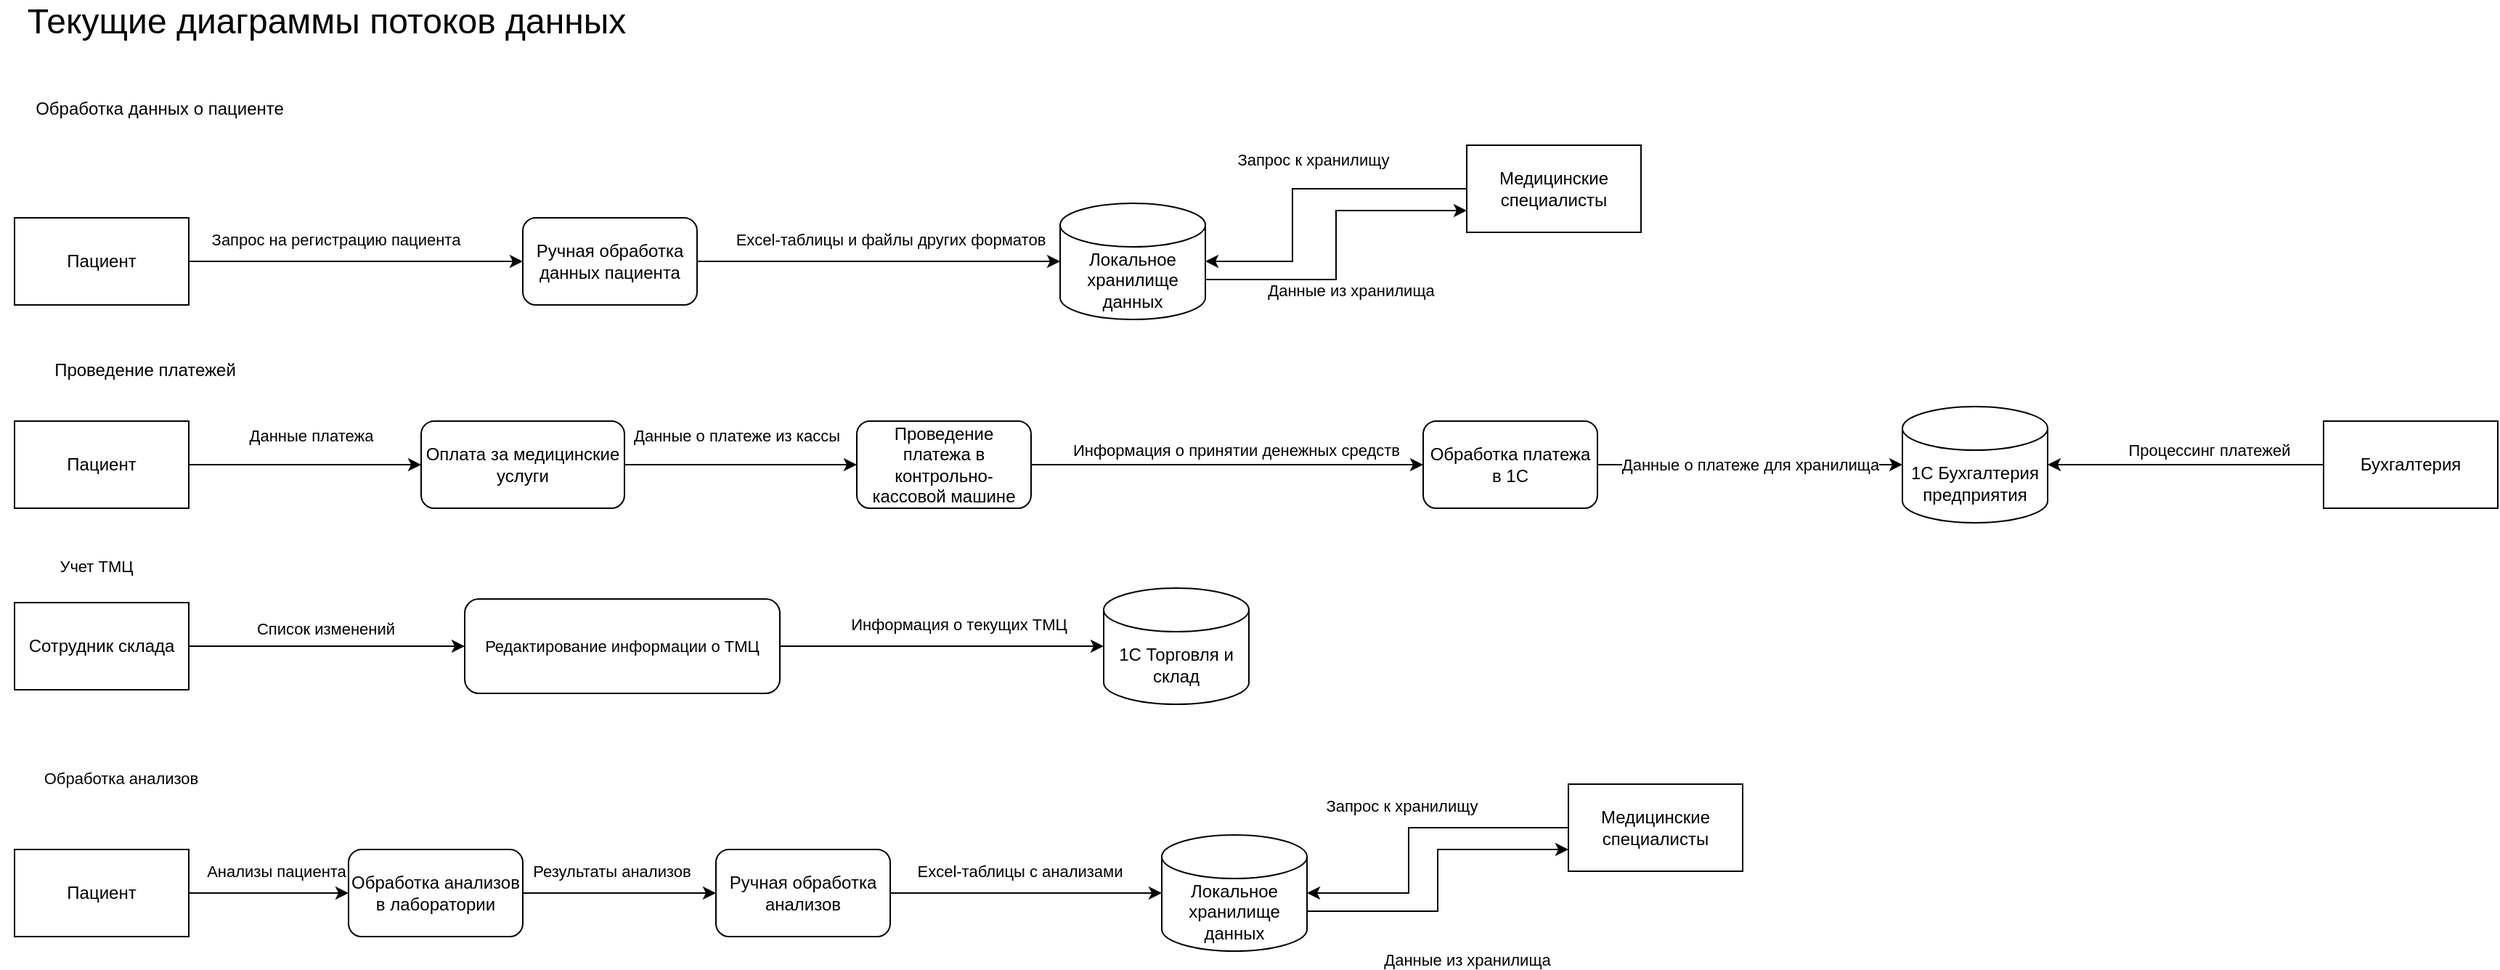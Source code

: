 <mxfile version="26.0.16">
  <diagram name="Страница — 1" id="5H-hBNvwUbpA375HUfUg">
    <mxGraphModel dx="556" dy="326" grid="1" gridSize="10" guides="1" tooltips="1" connect="1" arrows="1" fold="1" page="1" pageScale="1" pageWidth="827" pageHeight="1169" math="0" shadow="0">
      <root>
        <mxCell id="0" />
        <mxCell id="1" parent="0" />
        <mxCell id="QS6wYorZDuto70AmAxFD-2" value="&lt;font style=&quot;font-size: 24px;&quot;&gt;Текущие диаграммы потоков данных&lt;/font&gt;" style="text;html=1;align=center;verticalAlign=middle;whiteSpace=wrap;rounded=0;" parent="1" vertex="1">
          <mxGeometry x="10" y="10" width="450" height="30" as="geometry" />
        </mxCell>
        <mxCell id="mwo5x5l21UHLlRWF8Dnc-3" value="Данные из хранилища" style="edgeStyle=orthogonalEdgeStyle;rounded=0;orthogonalLoop=1;jettySize=auto;html=1;exitX=1;exitY=0;exitDx=0;exitDy=52.5;exitPerimeter=0;entryX=0;entryY=0.75;entryDx=0;entryDy=0;" edge="1" parent="1" source="QS6wYorZDuto70AmAxFD-5" target="QS6wYorZDuto70AmAxFD-27">
          <mxGeometry x="-0.191" y="-38" relative="1" as="geometry">
            <Array as="points">
              <mxPoint x="1000" y="637" />
              <mxPoint x="1000" y="595" />
            </Array>
            <mxPoint x="-18" y="33" as="offset" />
          </mxGeometry>
        </mxCell>
        <mxCell id="QS6wYorZDuto70AmAxFD-5" value="Локальное хранилище данных" style="shape=cylinder3;whiteSpace=wrap;html=1;boundedLbl=1;backgroundOutline=1;size=15;" parent="1" vertex="1">
          <mxGeometry x="810" y="585" width="100" height="80" as="geometry" />
        </mxCell>
        <mxCell id="QS6wYorZDuto70AmAxFD-22" value="Сотрудник склада" style="rounded=0;whiteSpace=wrap;html=1;" parent="1" vertex="1">
          <mxGeometry x="20" y="425" width="120" height="60" as="geometry" />
        </mxCell>
        <mxCell id="QS6wYorZDuto70AmAxFD-92" style="edgeStyle=orthogonalEdgeStyle;rounded=0;orthogonalLoop=1;jettySize=auto;html=1;exitX=1;exitY=0.5;exitDx=0;exitDy=0;entryX=0;entryY=0.5;entryDx=0;entryDy=0;" parent="1" source="q35OqRyjjlaC8kFbtdeE-2" target="QS6wYorZDuto70AmAxFD-91" edge="1">
          <mxGeometry relative="1" as="geometry">
            <mxPoint x="290" y="625" as="sourcePoint" />
          </mxGeometry>
        </mxCell>
        <mxCell id="QS6wYorZDuto70AmAxFD-94" value="Результаты анализов" style="edgeLabel;html=1;align=center;verticalAlign=middle;resizable=0;points=[];" parent="QS6wYorZDuto70AmAxFD-92" vertex="1" connectable="0">
          <mxGeometry x="0.297" y="5" relative="1" as="geometry">
            <mxPoint x="-26" y="-10" as="offset" />
          </mxGeometry>
        </mxCell>
        <mxCell id="QS6wYorZDuto70AmAxFD-24" value="1C Торговля и склад" style="shape=cylinder3;whiteSpace=wrap;html=1;boundedLbl=1;backgroundOutline=1;size=15;" parent="1" vertex="1">
          <mxGeometry x="770" y="415" width="100" height="80" as="geometry" />
        </mxCell>
        <mxCell id="QS6wYorZDuto70AmAxFD-25" style="edgeStyle=orthogonalEdgeStyle;rounded=0;orthogonalLoop=1;jettySize=auto;html=1;exitX=1;exitY=0.5;exitDx=0;exitDy=0;entryX=0;entryY=0.5;entryDx=0;entryDy=0;" parent="1" source="QS6wYorZDuto70AmAxFD-22" target="QS6wYorZDuto70AmAxFD-86" edge="1">
          <mxGeometry relative="1" as="geometry" />
        </mxCell>
        <mxCell id="QS6wYorZDuto70AmAxFD-89" value="Список изменений" style="edgeLabel;html=1;align=center;verticalAlign=middle;resizable=0;points=[];" parent="QS6wYorZDuto70AmAxFD-25" vertex="1" connectable="0">
          <mxGeometry x="0.213" y="-1" relative="1" as="geometry">
            <mxPoint x="-21" y="-13" as="offset" />
          </mxGeometry>
        </mxCell>
        <mxCell id="QS6wYorZDuto70AmAxFD-27" value="Медицинские специалисты" style="rounded=0;whiteSpace=wrap;html=1;" parent="1" vertex="1">
          <mxGeometry x="1090" y="550" width="120" height="60" as="geometry" />
        </mxCell>
        <mxCell id="QS6wYorZDuto70AmAxFD-28" style="edgeStyle=orthogonalEdgeStyle;rounded=0;orthogonalLoop=1;jettySize=auto;html=1;exitX=0;exitY=0.5;exitDx=0;exitDy=0;entryX=1;entryY=0.5;entryDx=0;entryDy=0;entryPerimeter=0;" parent="1" source="QS6wYorZDuto70AmAxFD-27" target="QS6wYorZDuto70AmAxFD-5" edge="1">
          <mxGeometry relative="1" as="geometry">
            <Array as="points">
              <mxPoint x="980" y="580" />
              <mxPoint x="980" y="625" />
            </Array>
          </mxGeometry>
        </mxCell>
        <mxCell id="QS6wYorZDuto70AmAxFD-82" value="Запрос к хранилищу" style="edgeLabel;html=1;align=center;verticalAlign=middle;resizable=0;points=[];" parent="QS6wYorZDuto70AmAxFD-28" vertex="1" connectable="0">
          <mxGeometry x="-0.11" y="-5" relative="1" as="geometry">
            <mxPoint x="-15" y="-10" as="offset" />
          </mxGeometry>
        </mxCell>
        <mxCell id="QS6wYorZDuto70AmAxFD-33" value="Обработка данных о пациенте" style="text;html=1;align=center;verticalAlign=middle;whiteSpace=wrap;rounded=0;" parent="1" vertex="1">
          <mxGeometry x="20" y="70" width="200" height="30" as="geometry" />
        </mxCell>
        <mxCell id="QS6wYorZDuto70AmAxFD-34" style="edgeStyle=orthogonalEdgeStyle;rounded=0;orthogonalLoop=1;jettySize=auto;html=1;exitX=1;exitY=0.5;exitDx=0;exitDy=0;entryX=0;entryY=0.5;entryDx=0;entryDy=0;" parent="1" source="QS6wYorZDuto70AmAxFD-38" target="QS6wYorZDuto70AmAxFD-39" edge="1">
          <mxGeometry relative="1" as="geometry" />
        </mxCell>
        <mxCell id="QS6wYorZDuto70AmAxFD-35" value="Запрос на регистрацию пациента" style="edgeLabel;html=1;align=center;verticalAlign=middle;resizable=0;points=[];" parent="QS6wYorZDuto70AmAxFD-34" vertex="1" connectable="0">
          <mxGeometry x="-0.173" y="2" relative="1" as="geometry">
            <mxPoint x="6" y="-13" as="offset" />
          </mxGeometry>
        </mxCell>
        <mxCell id="QS6wYorZDuto70AmAxFD-38" value="Пациент" style="rounded=0;whiteSpace=wrap;html=1;" parent="1" vertex="1">
          <mxGeometry x="20" y="160" width="120" height="60" as="geometry" />
        </mxCell>
        <mxCell id="QS6wYorZDuto70AmAxFD-39" value="Ручная обработка данных пациента" style="rounded=1;whiteSpace=wrap;html=1;" parent="1" vertex="1">
          <mxGeometry x="370" y="160" width="120" height="60" as="geometry" />
        </mxCell>
        <mxCell id="mwo5x5l21UHLlRWF8Dnc-1" style="edgeStyle=orthogonalEdgeStyle;rounded=0;orthogonalLoop=1;jettySize=auto;html=1;exitX=1;exitY=0;exitDx=0;exitDy=52.5;exitPerimeter=0;entryX=0;entryY=0.75;entryDx=0;entryDy=0;" edge="1" parent="1" source="QS6wYorZDuto70AmAxFD-40" target="QS6wYorZDuto70AmAxFD-55">
          <mxGeometry relative="1" as="geometry" />
        </mxCell>
        <mxCell id="mwo5x5l21UHLlRWF8Dnc-2" value="Данные из хранилища" style="edgeLabel;html=1;align=center;verticalAlign=middle;resizable=0;points=[];" vertex="1" connectable="0" parent="mwo5x5l21UHLlRWF8Dnc-1">
          <mxGeometry x="0.429" relative="1" as="geometry">
            <mxPoint x="-15" y="55" as="offset" />
          </mxGeometry>
        </mxCell>
        <mxCell id="QS6wYorZDuto70AmAxFD-40" value="Локальное хранилище данных" style="shape=cylinder3;whiteSpace=wrap;html=1;boundedLbl=1;backgroundOutline=1;size=15;" parent="1" vertex="1">
          <mxGeometry x="740" y="150" width="100" height="80" as="geometry" />
        </mxCell>
        <mxCell id="QS6wYorZDuto70AmAxFD-41" style="edgeStyle=orthogonalEdgeStyle;rounded=0;orthogonalLoop=1;jettySize=auto;html=1;exitX=1;exitY=0.5;exitDx=0;exitDy=0;entryX=0;entryY=0.5;entryDx=0;entryDy=0;entryPerimeter=0;" parent="1" source="QS6wYorZDuto70AmAxFD-39" target="QS6wYorZDuto70AmAxFD-40" edge="1">
          <mxGeometry relative="1" as="geometry" />
        </mxCell>
        <mxCell id="QS6wYorZDuto70AmAxFD-42" value="Excel-таблицы и файлы других форматов" style="edgeLabel;html=1;align=center;verticalAlign=middle;resizable=0;points=[];" parent="QS6wYorZDuto70AmAxFD-41" vertex="1" connectable="0">
          <mxGeometry x="0.157" y="-2" relative="1" as="geometry">
            <mxPoint x="-12" y="-17" as="offset" />
          </mxGeometry>
        </mxCell>
        <mxCell id="QS6wYorZDuto70AmAxFD-55" value="Медицинские специалисты" style="rounded=0;whiteSpace=wrap;html=1;" parent="1" vertex="1">
          <mxGeometry x="1020" y="110" width="120" height="60" as="geometry" />
        </mxCell>
        <mxCell id="QS6wYorZDuto70AmAxFD-56" style="edgeStyle=orthogonalEdgeStyle;rounded=0;orthogonalLoop=1;jettySize=auto;html=1;exitX=0;exitY=0.5;exitDx=0;exitDy=0;entryX=1;entryY=0.5;entryDx=0;entryDy=0;entryPerimeter=0;" parent="1" source="QS6wYorZDuto70AmAxFD-55" target="QS6wYorZDuto70AmAxFD-40" edge="1">
          <mxGeometry relative="1" as="geometry">
            <Array as="points">
              <mxPoint x="900" y="140" />
              <mxPoint x="900" y="190" />
            </Array>
          </mxGeometry>
        </mxCell>
        <mxCell id="QS6wYorZDuto70AmAxFD-84" value="Запрос к хранилищу" style="edgeLabel;html=1;align=center;verticalAlign=middle;resizable=0;points=[];" parent="QS6wYorZDuto70AmAxFD-56" vertex="1" connectable="0">
          <mxGeometry x="-0.069" y="1" relative="1" as="geometry">
            <mxPoint x="1" y="-21" as="offset" />
          </mxGeometry>
        </mxCell>
        <mxCell id="QS6wYorZDuto70AmAxFD-61" value="Проведение платежей" style="text;html=1;align=center;verticalAlign=middle;whiteSpace=wrap;rounded=0;" parent="1" vertex="1">
          <mxGeometry x="10" y="250" width="200" height="30" as="geometry" />
        </mxCell>
        <mxCell id="QS6wYorZDuto70AmAxFD-64" style="edgeStyle=orthogonalEdgeStyle;rounded=0;orthogonalLoop=1;jettySize=auto;html=1;exitX=1;exitY=0.5;exitDx=0;exitDy=0;entryX=0;entryY=0.5;entryDx=0;entryDy=0;" parent="1" source="QS6wYorZDuto70AmAxFD-66" target="QS6wYorZDuto70AmAxFD-71" edge="1">
          <mxGeometry relative="1" as="geometry" />
        </mxCell>
        <mxCell id="QS6wYorZDuto70AmAxFD-65" value="Данные платежа" style="edgeLabel;html=1;align=center;verticalAlign=middle;resizable=0;points=[];" parent="QS6wYorZDuto70AmAxFD-64" vertex="1" connectable="0">
          <mxGeometry x="-0.529" relative="1" as="geometry">
            <mxPoint x="46" y="-20" as="offset" />
          </mxGeometry>
        </mxCell>
        <mxCell id="QS6wYorZDuto70AmAxFD-66" value="Пациент" style="rounded=0;whiteSpace=wrap;html=1;" parent="1" vertex="1">
          <mxGeometry x="20" y="300" width="120" height="60" as="geometry" />
        </mxCell>
        <mxCell id="QS6wYorZDuto70AmAxFD-69" value="1C Бухгалтерия предприятия" style="shape=cylinder3;whiteSpace=wrap;html=1;boundedLbl=1;backgroundOutline=1;size=15;" parent="1" vertex="1">
          <mxGeometry x="1320" y="290" width="100" height="80" as="geometry" />
        </mxCell>
        <mxCell id="QS6wYorZDuto70AmAxFD-70" style="edgeStyle=orthogonalEdgeStyle;rounded=0;orthogonalLoop=1;jettySize=auto;html=1;exitX=1;exitY=0.5;exitDx=0;exitDy=0;entryX=0;entryY=0.5;entryDx=0;entryDy=0;" parent="1" source="QS6wYorZDuto70AmAxFD-71" target="QS6wYorZDuto70AmAxFD-73" edge="1">
          <mxGeometry relative="1" as="geometry" />
        </mxCell>
        <mxCell id="QS6wYorZDuto70AmAxFD-83" value="Данные о платеже из кассы" style="edgeLabel;html=1;align=center;verticalAlign=middle;resizable=0;points=[];" parent="QS6wYorZDuto70AmAxFD-70" vertex="1" connectable="0">
          <mxGeometry x="0.26" y="-1" relative="1" as="geometry">
            <mxPoint x="-24" y="-21" as="offset" />
          </mxGeometry>
        </mxCell>
        <mxCell id="QS6wYorZDuto70AmAxFD-71" value="Оплата за медицинские услуги" style="rounded=1;whiteSpace=wrap;html=1;" parent="1" vertex="1">
          <mxGeometry x="300" y="300" width="140" height="60" as="geometry" />
        </mxCell>
        <mxCell id="QS6wYorZDuto70AmAxFD-72" style="edgeStyle=orthogonalEdgeStyle;rounded=0;orthogonalLoop=1;jettySize=auto;html=1;exitX=1;exitY=0.5;exitDx=0;exitDy=0;entryX=0;entryY=0.5;entryDx=0;entryDy=0;" parent="1" source="QS6wYorZDuto70AmAxFD-73" target="QS6wYorZDuto70AmAxFD-74" edge="1">
          <mxGeometry relative="1" as="geometry" />
        </mxCell>
        <mxCell id="QS6wYorZDuto70AmAxFD-90" value="Информация о принятии денежных средств" style="edgeLabel;html=1;align=center;verticalAlign=middle;resizable=0;points=[];" parent="QS6wYorZDuto70AmAxFD-72" vertex="1" connectable="0">
          <mxGeometry x="0.158" y="-2" relative="1" as="geometry">
            <mxPoint x="-16" y="-12" as="offset" />
          </mxGeometry>
        </mxCell>
        <mxCell id="QS6wYorZDuto70AmAxFD-73" value="Проведение платежа в контрольно-кассовой машине" style="rounded=1;whiteSpace=wrap;html=1;" parent="1" vertex="1">
          <mxGeometry x="600" y="300" width="120" height="60" as="geometry" />
        </mxCell>
        <mxCell id="QS6wYorZDuto70AmAxFD-74" value="Обработка платежа в 1С" style="rounded=1;whiteSpace=wrap;html=1;" parent="1" vertex="1">
          <mxGeometry x="990" y="300" width="120" height="60" as="geometry" />
        </mxCell>
        <mxCell id="QS6wYorZDuto70AmAxFD-75" value="Данные о платеже для хранилища" style="edgeStyle=orthogonalEdgeStyle;rounded=0;orthogonalLoop=1;jettySize=auto;html=1;exitX=1;exitY=0.5;exitDx=0;exitDy=0;entryX=0;entryY=0.5;entryDx=0;entryDy=0;entryPerimeter=0;" parent="1" source="QS6wYorZDuto70AmAxFD-74" target="QS6wYorZDuto70AmAxFD-69" edge="1">
          <mxGeometry relative="1" as="geometry" />
        </mxCell>
        <mxCell id="QS6wYorZDuto70AmAxFD-76" value="Обработка анализов" style="edgeLabel;html=1;align=center;verticalAlign=middle;resizable=0;points=[];" parent="1" vertex="1" connectable="0">
          <mxGeometry x="90" y="550" as="geometry">
            <mxPoint x="3" y="-4" as="offset" />
          </mxGeometry>
        </mxCell>
        <mxCell id="QS6wYorZDuto70AmAxFD-78" value="Бухгалтерия" style="rounded=0;whiteSpace=wrap;html=1;" parent="1" vertex="1">
          <mxGeometry x="1610" y="300" width="120" height="60" as="geometry" />
        </mxCell>
        <mxCell id="QS6wYorZDuto70AmAxFD-79" style="edgeStyle=orthogonalEdgeStyle;rounded=0;orthogonalLoop=1;jettySize=auto;html=1;exitX=0;exitY=0.5;exitDx=0;exitDy=0;entryX=1;entryY=0.5;entryDx=0;entryDy=0;entryPerimeter=0;" parent="1" source="QS6wYorZDuto70AmAxFD-78" target="QS6wYorZDuto70AmAxFD-69" edge="1">
          <mxGeometry relative="1" as="geometry">
            <mxPoint x="1270" y="450" as="sourcePoint" />
          </mxGeometry>
        </mxCell>
        <mxCell id="QS6wYorZDuto70AmAxFD-85" value="Процессинг платежей" style="edgeLabel;html=1;align=center;verticalAlign=middle;resizable=0;points=[];" parent="QS6wYorZDuto70AmAxFD-79" vertex="1" connectable="0">
          <mxGeometry x="-0.16" y="4" relative="1" as="geometry">
            <mxPoint x="1" y="-14" as="offset" />
          </mxGeometry>
        </mxCell>
        <mxCell id="QS6wYorZDuto70AmAxFD-80" value="Учет ТМЦ" style="edgeLabel;html=1;align=center;verticalAlign=middle;resizable=0;points=[];" parent="1" vertex="1" connectable="0">
          <mxGeometry x="70" y="400" as="geometry">
            <mxPoint x="6" as="offset" />
          </mxGeometry>
        </mxCell>
        <mxCell id="QS6wYorZDuto70AmAxFD-86" value="&lt;span style=&quot;font-size: 11px; text-wrap-mode: nowrap; background-color: rgb(255, 255, 255);&quot;&gt;Редактирование информации о ТМЦ&lt;/span&gt;" style="rounded=1;whiteSpace=wrap;html=1;" parent="1" vertex="1">
          <mxGeometry x="330" y="422.5" width="217" height="65" as="geometry" />
        </mxCell>
        <mxCell id="QS6wYorZDuto70AmAxFD-87" style="edgeStyle=orthogonalEdgeStyle;rounded=0;orthogonalLoop=1;jettySize=auto;html=1;exitX=1;exitY=0.5;exitDx=0;exitDy=0;entryX=0;entryY=0.5;entryDx=0;entryDy=0;entryPerimeter=0;" parent="1" source="QS6wYorZDuto70AmAxFD-86" target="QS6wYorZDuto70AmAxFD-24" edge="1">
          <mxGeometry relative="1" as="geometry" />
        </mxCell>
        <mxCell id="QS6wYorZDuto70AmAxFD-88" value="Информация о текущих ТМЦ" style="edgeLabel;html=1;align=center;verticalAlign=middle;resizable=0;points=[];" parent="QS6wYorZDuto70AmAxFD-87" vertex="1" connectable="0">
          <mxGeometry x="0.278" y="4" relative="1" as="geometry">
            <mxPoint x="-20" y="-11" as="offset" />
          </mxGeometry>
        </mxCell>
        <mxCell id="QS6wYorZDuto70AmAxFD-91" value="Ручная обработка анализов" style="rounded=1;whiteSpace=wrap;html=1;" parent="1" vertex="1">
          <mxGeometry x="503" y="595" width="120" height="60" as="geometry" />
        </mxCell>
        <mxCell id="QS6wYorZDuto70AmAxFD-95" style="edgeStyle=orthogonalEdgeStyle;rounded=0;orthogonalLoop=1;jettySize=auto;html=1;exitX=1;exitY=0.5;exitDx=0;exitDy=0;entryX=0;entryY=0.5;entryDx=0;entryDy=0;entryPerimeter=0;" parent="1" source="QS6wYorZDuto70AmAxFD-91" target="QS6wYorZDuto70AmAxFD-5" edge="1">
          <mxGeometry relative="1" as="geometry" />
        </mxCell>
        <mxCell id="QS6wYorZDuto70AmAxFD-96" value="Excel-таблицы с анализами" style="edgeLabel;html=1;align=center;verticalAlign=middle;resizable=0;points=[];" parent="QS6wYorZDuto70AmAxFD-95" vertex="1" connectable="0">
          <mxGeometry x="-0.043" y="-4" relative="1" as="geometry">
            <mxPoint x="-1" y="-19" as="offset" />
          </mxGeometry>
        </mxCell>
        <mxCell id="q35OqRyjjlaC8kFbtdeE-3" style="edgeStyle=orthogonalEdgeStyle;rounded=0;orthogonalLoop=1;jettySize=auto;html=1;exitX=1;exitY=0.5;exitDx=0;exitDy=0;entryX=0;entryY=0.5;entryDx=0;entryDy=0;" parent="1" source="q35OqRyjjlaC8kFbtdeE-1" target="q35OqRyjjlaC8kFbtdeE-2" edge="1">
          <mxGeometry relative="1" as="geometry" />
        </mxCell>
        <mxCell id="q35OqRyjjlaC8kFbtdeE-4" value="Анализы пациента" style="edgeLabel;html=1;align=center;verticalAlign=middle;resizable=0;points=[];" parent="q35OqRyjjlaC8kFbtdeE-3" vertex="1" connectable="0">
          <mxGeometry x="-0.091" y="2" relative="1" as="geometry">
            <mxPoint x="10" y="-13" as="offset" />
          </mxGeometry>
        </mxCell>
        <mxCell id="q35OqRyjjlaC8kFbtdeE-1" value="Пациент" style="rounded=0;whiteSpace=wrap;html=1;" parent="1" vertex="1">
          <mxGeometry x="20" y="595" width="120" height="60" as="geometry" />
        </mxCell>
        <mxCell id="q35OqRyjjlaC8kFbtdeE-2" value="Обработка анализов в лаборатории" style="rounded=1;whiteSpace=wrap;html=1;" parent="1" vertex="1">
          <mxGeometry x="250" y="595" width="120" height="60" as="geometry" />
        </mxCell>
      </root>
    </mxGraphModel>
  </diagram>
</mxfile>
